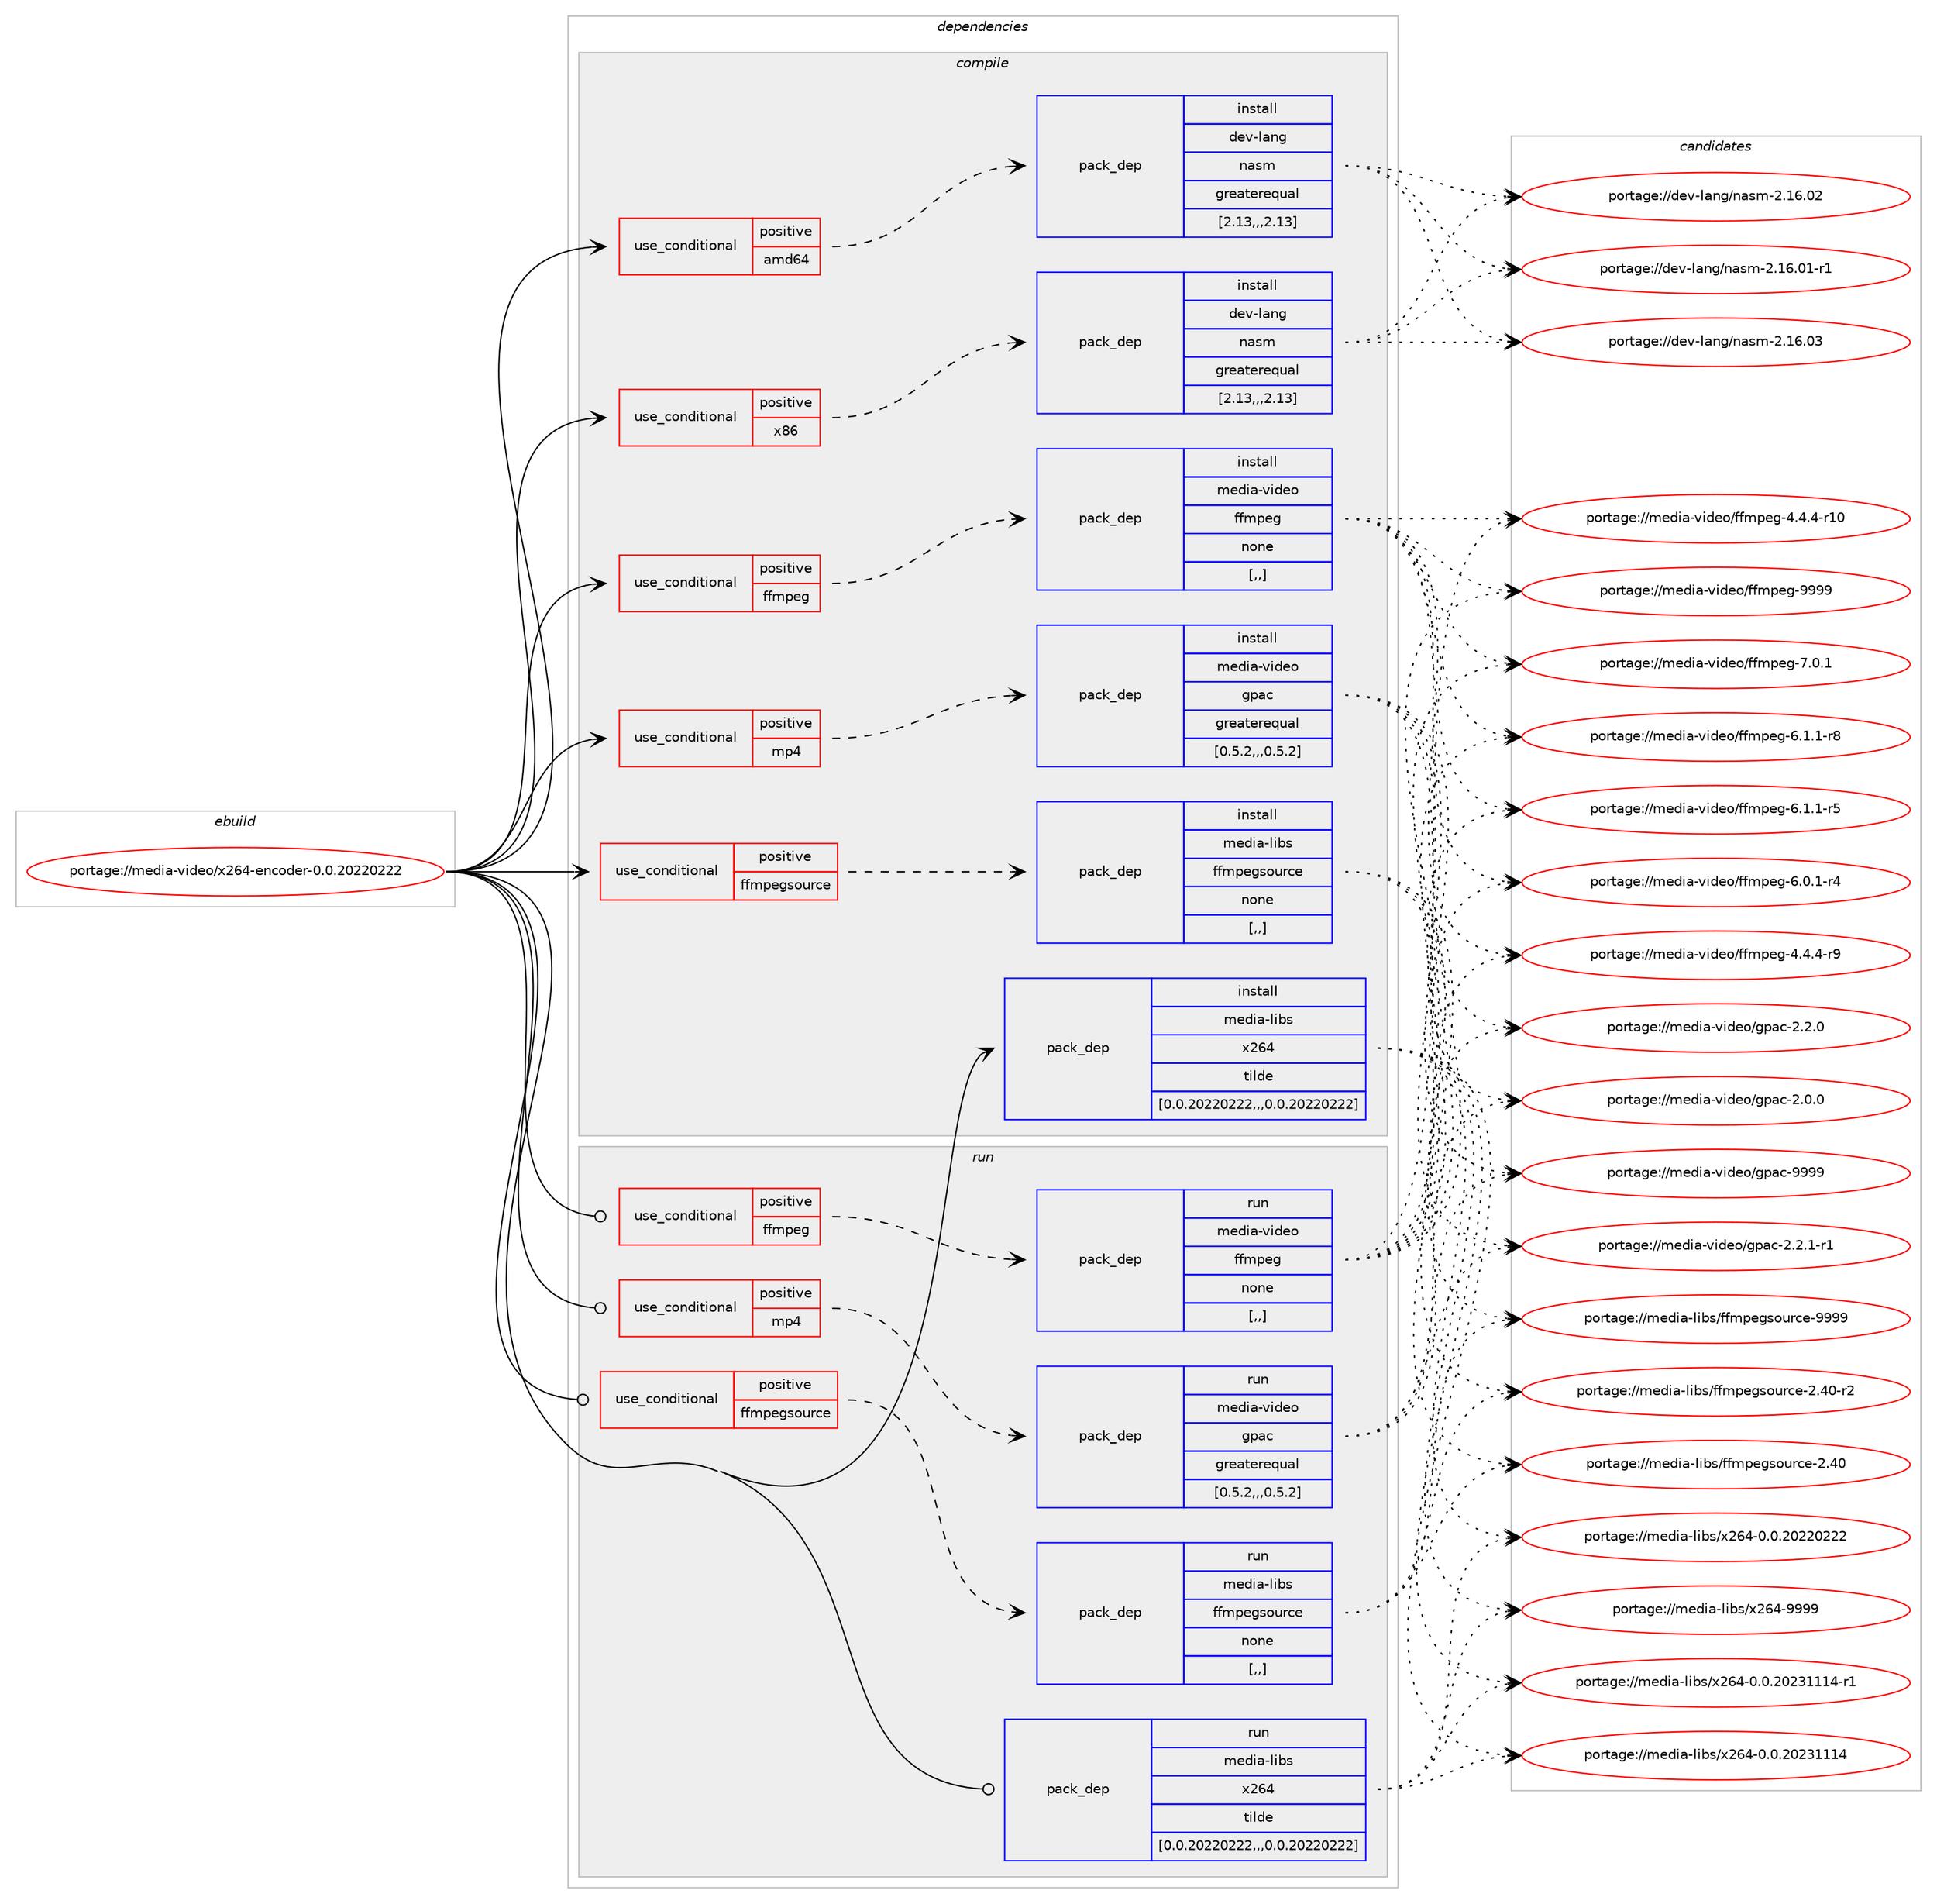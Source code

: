 digraph prolog {

# *************
# Graph options
# *************

newrank=true;
concentrate=true;
compound=true;
graph [rankdir=LR,fontname=Helvetica,fontsize=10,ranksep=1.5];#, ranksep=2.5, nodesep=0.2];
edge  [arrowhead=vee];
node  [fontname=Helvetica,fontsize=10];

# **********
# The ebuild
# **********

subgraph cluster_leftcol {
color=gray;
label=<<i>ebuild</i>>;
id [label="portage://media-video/x264-encoder-0.0.20220222", color=red, width=4, href="../media-video/x264-encoder-0.0.20220222.svg"];
}

# ****************
# The dependencies
# ****************

subgraph cluster_midcol {
color=gray;
label=<<i>dependencies</i>>;
subgraph cluster_compile {
fillcolor="#eeeeee";
style=filled;
label=<<i>compile</i>>;
subgraph cond86505 {
dependency336016 [label=<<TABLE BORDER="0" CELLBORDER="1" CELLSPACING="0" CELLPADDING="4"><TR><TD ROWSPAN="3" CELLPADDING="10">use_conditional</TD></TR><TR><TD>positive</TD></TR><TR><TD>amd64</TD></TR></TABLE>>, shape=none, color=red];
subgraph pack246967 {
dependency336017 [label=<<TABLE BORDER="0" CELLBORDER="1" CELLSPACING="0" CELLPADDING="4" WIDTH="220"><TR><TD ROWSPAN="6" CELLPADDING="30">pack_dep</TD></TR><TR><TD WIDTH="110">install</TD></TR><TR><TD>dev-lang</TD></TR><TR><TD>nasm</TD></TR><TR><TD>greaterequal</TD></TR><TR><TD>[2.13,,,2.13]</TD></TR></TABLE>>, shape=none, color=blue];
}
dependency336016:e -> dependency336017:w [weight=20,style="dashed",arrowhead="vee"];
}
id:e -> dependency336016:w [weight=20,style="solid",arrowhead="vee"];
subgraph cond86506 {
dependency336018 [label=<<TABLE BORDER="0" CELLBORDER="1" CELLSPACING="0" CELLPADDING="4"><TR><TD ROWSPAN="3" CELLPADDING="10">use_conditional</TD></TR><TR><TD>positive</TD></TR><TR><TD>ffmpeg</TD></TR></TABLE>>, shape=none, color=red];
subgraph pack246968 {
dependency336019 [label=<<TABLE BORDER="0" CELLBORDER="1" CELLSPACING="0" CELLPADDING="4" WIDTH="220"><TR><TD ROWSPAN="6" CELLPADDING="30">pack_dep</TD></TR><TR><TD WIDTH="110">install</TD></TR><TR><TD>media-video</TD></TR><TR><TD>ffmpeg</TD></TR><TR><TD>none</TD></TR><TR><TD>[,,]</TD></TR></TABLE>>, shape=none, color=blue];
}
dependency336018:e -> dependency336019:w [weight=20,style="dashed",arrowhead="vee"];
}
id:e -> dependency336018:w [weight=20,style="solid",arrowhead="vee"];
subgraph cond86507 {
dependency336020 [label=<<TABLE BORDER="0" CELLBORDER="1" CELLSPACING="0" CELLPADDING="4"><TR><TD ROWSPAN="3" CELLPADDING="10">use_conditional</TD></TR><TR><TD>positive</TD></TR><TR><TD>ffmpegsource</TD></TR></TABLE>>, shape=none, color=red];
subgraph pack246969 {
dependency336021 [label=<<TABLE BORDER="0" CELLBORDER="1" CELLSPACING="0" CELLPADDING="4" WIDTH="220"><TR><TD ROWSPAN="6" CELLPADDING="30">pack_dep</TD></TR><TR><TD WIDTH="110">install</TD></TR><TR><TD>media-libs</TD></TR><TR><TD>ffmpegsource</TD></TR><TR><TD>none</TD></TR><TR><TD>[,,]</TD></TR></TABLE>>, shape=none, color=blue];
}
dependency336020:e -> dependency336021:w [weight=20,style="dashed",arrowhead="vee"];
}
id:e -> dependency336020:w [weight=20,style="solid",arrowhead="vee"];
subgraph cond86508 {
dependency336022 [label=<<TABLE BORDER="0" CELLBORDER="1" CELLSPACING="0" CELLPADDING="4"><TR><TD ROWSPAN="3" CELLPADDING="10">use_conditional</TD></TR><TR><TD>positive</TD></TR><TR><TD>mp4</TD></TR></TABLE>>, shape=none, color=red];
subgraph pack246970 {
dependency336023 [label=<<TABLE BORDER="0" CELLBORDER="1" CELLSPACING="0" CELLPADDING="4" WIDTH="220"><TR><TD ROWSPAN="6" CELLPADDING="30">pack_dep</TD></TR><TR><TD WIDTH="110">install</TD></TR><TR><TD>media-video</TD></TR><TR><TD>gpac</TD></TR><TR><TD>greaterequal</TD></TR><TR><TD>[0.5.2,,,0.5.2]</TD></TR></TABLE>>, shape=none, color=blue];
}
dependency336022:e -> dependency336023:w [weight=20,style="dashed",arrowhead="vee"];
}
id:e -> dependency336022:w [weight=20,style="solid",arrowhead="vee"];
subgraph cond86509 {
dependency336024 [label=<<TABLE BORDER="0" CELLBORDER="1" CELLSPACING="0" CELLPADDING="4"><TR><TD ROWSPAN="3" CELLPADDING="10">use_conditional</TD></TR><TR><TD>positive</TD></TR><TR><TD>x86</TD></TR></TABLE>>, shape=none, color=red];
subgraph pack246971 {
dependency336025 [label=<<TABLE BORDER="0" CELLBORDER="1" CELLSPACING="0" CELLPADDING="4" WIDTH="220"><TR><TD ROWSPAN="6" CELLPADDING="30">pack_dep</TD></TR><TR><TD WIDTH="110">install</TD></TR><TR><TD>dev-lang</TD></TR><TR><TD>nasm</TD></TR><TR><TD>greaterequal</TD></TR><TR><TD>[2.13,,,2.13]</TD></TR></TABLE>>, shape=none, color=blue];
}
dependency336024:e -> dependency336025:w [weight=20,style="dashed",arrowhead="vee"];
}
id:e -> dependency336024:w [weight=20,style="solid",arrowhead="vee"];
subgraph pack246972 {
dependency336026 [label=<<TABLE BORDER="0" CELLBORDER="1" CELLSPACING="0" CELLPADDING="4" WIDTH="220"><TR><TD ROWSPAN="6" CELLPADDING="30">pack_dep</TD></TR><TR><TD WIDTH="110">install</TD></TR><TR><TD>media-libs</TD></TR><TR><TD>x264</TD></TR><TR><TD>tilde</TD></TR><TR><TD>[0.0.20220222,,,0.0.20220222]</TD></TR></TABLE>>, shape=none, color=blue];
}
id:e -> dependency336026:w [weight=20,style="solid",arrowhead="vee"];
}
subgraph cluster_compileandrun {
fillcolor="#eeeeee";
style=filled;
label=<<i>compile and run</i>>;
}
subgraph cluster_run {
fillcolor="#eeeeee";
style=filled;
label=<<i>run</i>>;
subgraph cond86510 {
dependency336027 [label=<<TABLE BORDER="0" CELLBORDER="1" CELLSPACING="0" CELLPADDING="4"><TR><TD ROWSPAN="3" CELLPADDING="10">use_conditional</TD></TR><TR><TD>positive</TD></TR><TR><TD>ffmpeg</TD></TR></TABLE>>, shape=none, color=red];
subgraph pack246973 {
dependency336028 [label=<<TABLE BORDER="0" CELLBORDER="1" CELLSPACING="0" CELLPADDING="4" WIDTH="220"><TR><TD ROWSPAN="6" CELLPADDING="30">pack_dep</TD></TR><TR><TD WIDTH="110">run</TD></TR><TR><TD>media-video</TD></TR><TR><TD>ffmpeg</TD></TR><TR><TD>none</TD></TR><TR><TD>[,,]</TD></TR></TABLE>>, shape=none, color=blue];
}
dependency336027:e -> dependency336028:w [weight=20,style="dashed",arrowhead="vee"];
}
id:e -> dependency336027:w [weight=20,style="solid",arrowhead="odot"];
subgraph cond86511 {
dependency336029 [label=<<TABLE BORDER="0" CELLBORDER="1" CELLSPACING="0" CELLPADDING="4"><TR><TD ROWSPAN="3" CELLPADDING="10">use_conditional</TD></TR><TR><TD>positive</TD></TR><TR><TD>ffmpegsource</TD></TR></TABLE>>, shape=none, color=red];
subgraph pack246974 {
dependency336030 [label=<<TABLE BORDER="0" CELLBORDER="1" CELLSPACING="0" CELLPADDING="4" WIDTH="220"><TR><TD ROWSPAN="6" CELLPADDING="30">pack_dep</TD></TR><TR><TD WIDTH="110">run</TD></TR><TR><TD>media-libs</TD></TR><TR><TD>ffmpegsource</TD></TR><TR><TD>none</TD></TR><TR><TD>[,,]</TD></TR></TABLE>>, shape=none, color=blue];
}
dependency336029:e -> dependency336030:w [weight=20,style="dashed",arrowhead="vee"];
}
id:e -> dependency336029:w [weight=20,style="solid",arrowhead="odot"];
subgraph cond86512 {
dependency336031 [label=<<TABLE BORDER="0" CELLBORDER="1" CELLSPACING="0" CELLPADDING="4"><TR><TD ROWSPAN="3" CELLPADDING="10">use_conditional</TD></TR><TR><TD>positive</TD></TR><TR><TD>mp4</TD></TR></TABLE>>, shape=none, color=red];
subgraph pack246975 {
dependency336032 [label=<<TABLE BORDER="0" CELLBORDER="1" CELLSPACING="0" CELLPADDING="4" WIDTH="220"><TR><TD ROWSPAN="6" CELLPADDING="30">pack_dep</TD></TR><TR><TD WIDTH="110">run</TD></TR><TR><TD>media-video</TD></TR><TR><TD>gpac</TD></TR><TR><TD>greaterequal</TD></TR><TR><TD>[0.5.2,,,0.5.2]</TD></TR></TABLE>>, shape=none, color=blue];
}
dependency336031:e -> dependency336032:w [weight=20,style="dashed",arrowhead="vee"];
}
id:e -> dependency336031:w [weight=20,style="solid",arrowhead="odot"];
subgraph pack246976 {
dependency336033 [label=<<TABLE BORDER="0" CELLBORDER="1" CELLSPACING="0" CELLPADDING="4" WIDTH="220"><TR><TD ROWSPAN="6" CELLPADDING="30">pack_dep</TD></TR><TR><TD WIDTH="110">run</TD></TR><TR><TD>media-libs</TD></TR><TR><TD>x264</TD></TR><TR><TD>tilde</TD></TR><TR><TD>[0.0.20220222,,,0.0.20220222]</TD></TR></TABLE>>, shape=none, color=blue];
}
id:e -> dependency336033:w [weight=20,style="solid",arrowhead="odot"];
}
}

# **************
# The candidates
# **************

subgraph cluster_choices {
rank=same;
color=gray;
label=<<i>candidates</i>>;

subgraph choice246967 {
color=black;
nodesep=1;
choice100101118451089711010347110971151094550464954464851 [label="portage://dev-lang/nasm-2.16.03", color=red, width=4,href="../dev-lang/nasm-2.16.03.svg"];
choice100101118451089711010347110971151094550464954464850 [label="portage://dev-lang/nasm-2.16.02", color=red, width=4,href="../dev-lang/nasm-2.16.02.svg"];
choice1001011184510897110103471109711510945504649544648494511449 [label="portage://dev-lang/nasm-2.16.01-r1", color=red, width=4,href="../dev-lang/nasm-2.16.01-r1.svg"];
dependency336017:e -> choice100101118451089711010347110971151094550464954464851:w [style=dotted,weight="100"];
dependency336017:e -> choice100101118451089711010347110971151094550464954464850:w [style=dotted,weight="100"];
dependency336017:e -> choice1001011184510897110103471109711510945504649544648494511449:w [style=dotted,weight="100"];
}
subgraph choice246968 {
color=black;
nodesep=1;
choice1091011001059745118105100101111471021021091121011034557575757 [label="portage://media-video/ffmpeg-9999", color=red, width=4,href="../media-video/ffmpeg-9999.svg"];
choice109101100105974511810510010111147102102109112101103455546484649 [label="portage://media-video/ffmpeg-7.0.1", color=red, width=4,href="../media-video/ffmpeg-7.0.1.svg"];
choice1091011001059745118105100101111471021021091121011034554464946494511456 [label="portage://media-video/ffmpeg-6.1.1-r8", color=red, width=4,href="../media-video/ffmpeg-6.1.1-r8.svg"];
choice1091011001059745118105100101111471021021091121011034554464946494511453 [label="portage://media-video/ffmpeg-6.1.1-r5", color=red, width=4,href="../media-video/ffmpeg-6.1.1-r5.svg"];
choice1091011001059745118105100101111471021021091121011034554464846494511452 [label="portage://media-video/ffmpeg-6.0.1-r4", color=red, width=4,href="../media-video/ffmpeg-6.0.1-r4.svg"];
choice1091011001059745118105100101111471021021091121011034552465246524511457 [label="portage://media-video/ffmpeg-4.4.4-r9", color=red, width=4,href="../media-video/ffmpeg-4.4.4-r9.svg"];
choice109101100105974511810510010111147102102109112101103455246524652451144948 [label="portage://media-video/ffmpeg-4.4.4-r10", color=red, width=4,href="../media-video/ffmpeg-4.4.4-r10.svg"];
dependency336019:e -> choice1091011001059745118105100101111471021021091121011034557575757:w [style=dotted,weight="100"];
dependency336019:e -> choice109101100105974511810510010111147102102109112101103455546484649:w [style=dotted,weight="100"];
dependency336019:e -> choice1091011001059745118105100101111471021021091121011034554464946494511456:w [style=dotted,weight="100"];
dependency336019:e -> choice1091011001059745118105100101111471021021091121011034554464946494511453:w [style=dotted,weight="100"];
dependency336019:e -> choice1091011001059745118105100101111471021021091121011034554464846494511452:w [style=dotted,weight="100"];
dependency336019:e -> choice1091011001059745118105100101111471021021091121011034552465246524511457:w [style=dotted,weight="100"];
dependency336019:e -> choice109101100105974511810510010111147102102109112101103455246524652451144948:w [style=dotted,weight="100"];
}
subgraph choice246969 {
color=black;
nodesep=1;
choice10910110010597451081059811547102102109112101103115111117114991014557575757 [label="portage://media-libs/ffmpegsource-9999", color=red, width=4,href="../media-libs/ffmpegsource-9999.svg"];
choice109101100105974510810598115471021021091121011031151111171149910145504652484511450 [label="portage://media-libs/ffmpegsource-2.40-r2", color=red, width=4,href="../media-libs/ffmpegsource-2.40-r2.svg"];
choice10910110010597451081059811547102102109112101103115111117114991014550465248 [label="portage://media-libs/ffmpegsource-2.40", color=red, width=4,href="../media-libs/ffmpegsource-2.40.svg"];
dependency336021:e -> choice10910110010597451081059811547102102109112101103115111117114991014557575757:w [style=dotted,weight="100"];
dependency336021:e -> choice109101100105974510810598115471021021091121011031151111171149910145504652484511450:w [style=dotted,weight="100"];
dependency336021:e -> choice10910110010597451081059811547102102109112101103115111117114991014550465248:w [style=dotted,weight="100"];
}
subgraph choice246970 {
color=black;
nodesep=1;
choice10910110010597451181051001011114710311297994557575757 [label="portage://media-video/gpac-9999", color=red, width=4,href="../media-video/gpac-9999.svg"];
choice10910110010597451181051001011114710311297994550465046494511449 [label="portage://media-video/gpac-2.2.1-r1", color=red, width=4,href="../media-video/gpac-2.2.1-r1.svg"];
choice1091011001059745118105100101111471031129799455046504648 [label="portage://media-video/gpac-2.2.0", color=red, width=4,href="../media-video/gpac-2.2.0.svg"];
choice1091011001059745118105100101111471031129799455046484648 [label="portage://media-video/gpac-2.0.0", color=red, width=4,href="../media-video/gpac-2.0.0.svg"];
dependency336023:e -> choice10910110010597451181051001011114710311297994557575757:w [style=dotted,weight="100"];
dependency336023:e -> choice10910110010597451181051001011114710311297994550465046494511449:w [style=dotted,weight="100"];
dependency336023:e -> choice1091011001059745118105100101111471031129799455046504648:w [style=dotted,weight="100"];
dependency336023:e -> choice1091011001059745118105100101111471031129799455046484648:w [style=dotted,weight="100"];
}
subgraph choice246971 {
color=black;
nodesep=1;
choice100101118451089711010347110971151094550464954464851 [label="portage://dev-lang/nasm-2.16.03", color=red, width=4,href="../dev-lang/nasm-2.16.03.svg"];
choice100101118451089711010347110971151094550464954464850 [label="portage://dev-lang/nasm-2.16.02", color=red, width=4,href="../dev-lang/nasm-2.16.02.svg"];
choice1001011184510897110103471109711510945504649544648494511449 [label="portage://dev-lang/nasm-2.16.01-r1", color=red, width=4,href="../dev-lang/nasm-2.16.01-r1.svg"];
dependency336025:e -> choice100101118451089711010347110971151094550464954464851:w [style=dotted,weight="100"];
dependency336025:e -> choice100101118451089711010347110971151094550464954464850:w [style=dotted,weight="100"];
dependency336025:e -> choice1001011184510897110103471109711510945504649544648494511449:w [style=dotted,weight="100"];
}
subgraph choice246972 {
color=black;
nodesep=1;
choice109101100105974510810598115471205054524557575757 [label="portage://media-libs/x264-9999", color=red, width=4,href="../media-libs/x264-9999.svg"];
choice10910110010597451081059811547120505452454846484650485051494949524511449 [label="portage://media-libs/x264-0.0.20231114-r1", color=red, width=4,href="../media-libs/x264-0.0.20231114-r1.svg"];
choice1091011001059745108105981154712050545245484648465048505149494952 [label="portage://media-libs/x264-0.0.20231114", color=red, width=4,href="../media-libs/x264-0.0.20231114.svg"];
choice1091011001059745108105981154712050545245484648465048505048505050 [label="portage://media-libs/x264-0.0.20220222", color=red, width=4,href="../media-libs/x264-0.0.20220222.svg"];
dependency336026:e -> choice109101100105974510810598115471205054524557575757:w [style=dotted,weight="100"];
dependency336026:e -> choice10910110010597451081059811547120505452454846484650485051494949524511449:w [style=dotted,weight="100"];
dependency336026:e -> choice1091011001059745108105981154712050545245484648465048505149494952:w [style=dotted,weight="100"];
dependency336026:e -> choice1091011001059745108105981154712050545245484648465048505048505050:w [style=dotted,weight="100"];
}
subgraph choice246973 {
color=black;
nodesep=1;
choice1091011001059745118105100101111471021021091121011034557575757 [label="portage://media-video/ffmpeg-9999", color=red, width=4,href="../media-video/ffmpeg-9999.svg"];
choice109101100105974511810510010111147102102109112101103455546484649 [label="portage://media-video/ffmpeg-7.0.1", color=red, width=4,href="../media-video/ffmpeg-7.0.1.svg"];
choice1091011001059745118105100101111471021021091121011034554464946494511456 [label="portage://media-video/ffmpeg-6.1.1-r8", color=red, width=4,href="../media-video/ffmpeg-6.1.1-r8.svg"];
choice1091011001059745118105100101111471021021091121011034554464946494511453 [label="portage://media-video/ffmpeg-6.1.1-r5", color=red, width=4,href="../media-video/ffmpeg-6.1.1-r5.svg"];
choice1091011001059745118105100101111471021021091121011034554464846494511452 [label="portage://media-video/ffmpeg-6.0.1-r4", color=red, width=4,href="../media-video/ffmpeg-6.0.1-r4.svg"];
choice1091011001059745118105100101111471021021091121011034552465246524511457 [label="portage://media-video/ffmpeg-4.4.4-r9", color=red, width=4,href="../media-video/ffmpeg-4.4.4-r9.svg"];
choice109101100105974511810510010111147102102109112101103455246524652451144948 [label="portage://media-video/ffmpeg-4.4.4-r10", color=red, width=4,href="../media-video/ffmpeg-4.4.4-r10.svg"];
dependency336028:e -> choice1091011001059745118105100101111471021021091121011034557575757:w [style=dotted,weight="100"];
dependency336028:e -> choice109101100105974511810510010111147102102109112101103455546484649:w [style=dotted,weight="100"];
dependency336028:e -> choice1091011001059745118105100101111471021021091121011034554464946494511456:w [style=dotted,weight="100"];
dependency336028:e -> choice1091011001059745118105100101111471021021091121011034554464946494511453:w [style=dotted,weight="100"];
dependency336028:e -> choice1091011001059745118105100101111471021021091121011034554464846494511452:w [style=dotted,weight="100"];
dependency336028:e -> choice1091011001059745118105100101111471021021091121011034552465246524511457:w [style=dotted,weight="100"];
dependency336028:e -> choice109101100105974511810510010111147102102109112101103455246524652451144948:w [style=dotted,weight="100"];
}
subgraph choice246974 {
color=black;
nodesep=1;
choice10910110010597451081059811547102102109112101103115111117114991014557575757 [label="portage://media-libs/ffmpegsource-9999", color=red, width=4,href="../media-libs/ffmpegsource-9999.svg"];
choice109101100105974510810598115471021021091121011031151111171149910145504652484511450 [label="portage://media-libs/ffmpegsource-2.40-r2", color=red, width=4,href="../media-libs/ffmpegsource-2.40-r2.svg"];
choice10910110010597451081059811547102102109112101103115111117114991014550465248 [label="portage://media-libs/ffmpegsource-2.40", color=red, width=4,href="../media-libs/ffmpegsource-2.40.svg"];
dependency336030:e -> choice10910110010597451081059811547102102109112101103115111117114991014557575757:w [style=dotted,weight="100"];
dependency336030:e -> choice109101100105974510810598115471021021091121011031151111171149910145504652484511450:w [style=dotted,weight="100"];
dependency336030:e -> choice10910110010597451081059811547102102109112101103115111117114991014550465248:w [style=dotted,weight="100"];
}
subgraph choice246975 {
color=black;
nodesep=1;
choice10910110010597451181051001011114710311297994557575757 [label="portage://media-video/gpac-9999", color=red, width=4,href="../media-video/gpac-9999.svg"];
choice10910110010597451181051001011114710311297994550465046494511449 [label="portage://media-video/gpac-2.2.1-r1", color=red, width=4,href="../media-video/gpac-2.2.1-r1.svg"];
choice1091011001059745118105100101111471031129799455046504648 [label="portage://media-video/gpac-2.2.0", color=red, width=4,href="../media-video/gpac-2.2.0.svg"];
choice1091011001059745118105100101111471031129799455046484648 [label="portage://media-video/gpac-2.0.0", color=red, width=4,href="../media-video/gpac-2.0.0.svg"];
dependency336032:e -> choice10910110010597451181051001011114710311297994557575757:w [style=dotted,weight="100"];
dependency336032:e -> choice10910110010597451181051001011114710311297994550465046494511449:w [style=dotted,weight="100"];
dependency336032:e -> choice1091011001059745118105100101111471031129799455046504648:w [style=dotted,weight="100"];
dependency336032:e -> choice1091011001059745118105100101111471031129799455046484648:w [style=dotted,weight="100"];
}
subgraph choice246976 {
color=black;
nodesep=1;
choice109101100105974510810598115471205054524557575757 [label="portage://media-libs/x264-9999", color=red, width=4,href="../media-libs/x264-9999.svg"];
choice10910110010597451081059811547120505452454846484650485051494949524511449 [label="portage://media-libs/x264-0.0.20231114-r1", color=red, width=4,href="../media-libs/x264-0.0.20231114-r1.svg"];
choice1091011001059745108105981154712050545245484648465048505149494952 [label="portage://media-libs/x264-0.0.20231114", color=red, width=4,href="../media-libs/x264-0.0.20231114.svg"];
choice1091011001059745108105981154712050545245484648465048505048505050 [label="portage://media-libs/x264-0.0.20220222", color=red, width=4,href="../media-libs/x264-0.0.20220222.svg"];
dependency336033:e -> choice109101100105974510810598115471205054524557575757:w [style=dotted,weight="100"];
dependency336033:e -> choice10910110010597451081059811547120505452454846484650485051494949524511449:w [style=dotted,weight="100"];
dependency336033:e -> choice1091011001059745108105981154712050545245484648465048505149494952:w [style=dotted,weight="100"];
dependency336033:e -> choice1091011001059745108105981154712050545245484648465048505048505050:w [style=dotted,weight="100"];
}
}

}

